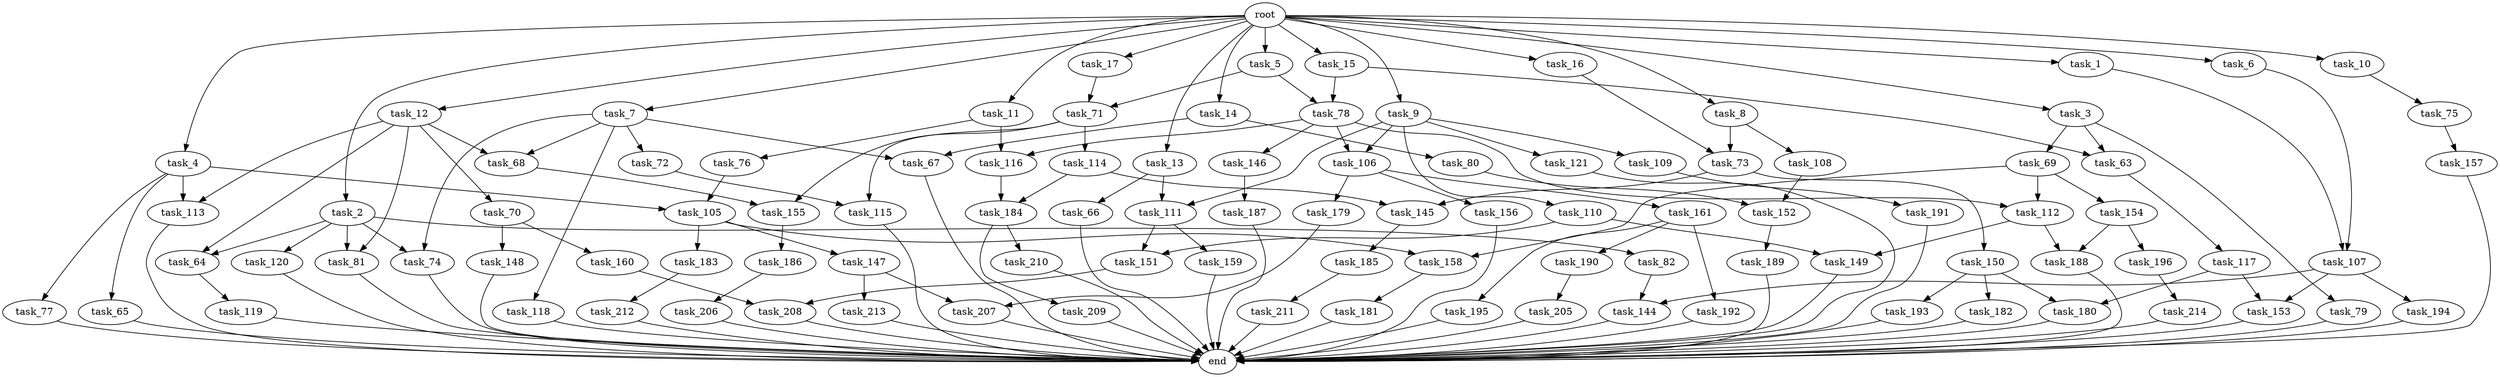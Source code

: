 digraph G {
  root [size="0.000000"];
  task_1 [size="1024.000000"];
  task_2 [size="1024.000000"];
  task_3 [size="1024.000000"];
  task_4 [size="1024.000000"];
  task_5 [size="1024.000000"];
  task_6 [size="1024.000000"];
  task_7 [size="1024.000000"];
  task_8 [size="1024.000000"];
  task_9 [size="1024.000000"];
  task_10 [size="1024.000000"];
  task_11 [size="1024.000000"];
  task_12 [size="1024.000000"];
  task_13 [size="1024.000000"];
  task_14 [size="1024.000000"];
  task_15 [size="1024.000000"];
  task_16 [size="1024.000000"];
  task_17 [size="1024.000000"];
  task_63 [size="1554778161152.000000"];
  task_64 [size="1717986918400.000000"];
  task_65 [size="137438953472.000000"];
  task_66 [size="137438953472.000000"];
  task_67 [size="446676598784.000000"];
  task_68 [size="1168231104512.000000"];
  task_69 [size="695784701952.000000"];
  task_70 [size="858993459200.000000"];
  task_71 [size="970662608896.000000"];
  task_72 [size="309237645312.000000"];
  task_73 [size="996432412672.000000"];
  task_74 [size="1168231104512.000000"];
  task_75 [size="420906795008.000000"];
  task_76 [size="77309411328.000000"];
  task_77 [size="137438953472.000000"];
  task_78 [size="1279900254208.000000"];
  task_79 [size="695784701952.000000"];
  task_80 [size="137438953472.000000"];
  task_81 [size="1717986918400.000000"];
  task_82 [size="858993459200.000000"];
  task_105 [size="833223655424.000000"];
  task_106 [size="730144440320.000000"];
  task_107 [size="558345748480.000000"];
  task_108 [size="137438953472.000000"];
  task_109 [size="309237645312.000000"];
  task_110 [size="309237645312.000000"];
  task_111 [size="446676598784.000000"];
  task_112 [size="558345748480.000000"];
  task_113 [size="996432412672.000000"];
  task_114 [size="214748364800.000000"];
  task_115 [size="429496729600.000000"];
  task_116 [size="498216206336.000000"];
  task_117 [size="695784701952.000000"];
  task_118 [size="309237645312.000000"];
  task_119 [size="137438953472.000000"];
  task_120 [size="858993459200.000000"];
  task_121 [size="309237645312.000000"];
  task_144 [size="730144440320.000000"];
  task_145 [size="214748364800.000000"];
  task_146 [size="420906795008.000000"];
  task_147 [size="549755813888.000000"];
  task_148 [size="214748364800.000000"];
  task_149 [size="274877906944.000000"];
  task_150 [size="77309411328.000000"];
  task_151 [size="558345748480.000000"];
  task_152 [size="618475290624.000000"];
  task_153 [size="730144440320.000000"];
  task_154 [size="137438953472.000000"];
  task_155 [size="292057776128.000000"];
  task_156 [size="420906795008.000000"];
  task_157 [size="77309411328.000000"];
  task_158 [size="687194767360.000000"];
  task_159 [size="420906795008.000000"];
  task_160 [size="214748364800.000000"];
  task_161 [size="420906795008.000000"];
  task_179 [size="420906795008.000000"];
  task_180 [size="970662608896.000000"];
  task_181 [size="214748364800.000000"];
  task_182 [size="549755813888.000000"];
  task_183 [size="549755813888.000000"];
  task_184 [size="446676598784.000000"];
  task_185 [size="549755813888.000000"];
  task_186 [size="137438953472.000000"];
  task_187 [size="858993459200.000000"];
  task_188 [size="274877906944.000000"];
  task_189 [size="137438953472.000000"];
  task_190 [size="858993459200.000000"];
  task_191 [size="34359738368.000000"];
  task_192 [size="858993459200.000000"];
  task_193 [size="549755813888.000000"];
  task_194 [size="309237645312.000000"];
  task_195 [size="858993459200.000000"];
  task_196 [size="137438953472.000000"];
  task_205 [size="34359738368.000000"];
  task_206 [size="214748364800.000000"];
  task_207 [size="1245540515840.000000"];
  task_208 [size="455266533376.000000"];
  task_209 [size="858993459200.000000"];
  task_210 [size="858993459200.000000"];
  task_211 [size="137438953472.000000"];
  task_212 [size="77309411328.000000"];
  task_213 [size="695784701952.000000"];
  task_214 [size="214748364800.000000"];
  end [size="0.000000"];

  root -> task_1 [size="1.000000"];
  root -> task_2 [size="1.000000"];
  root -> task_3 [size="1.000000"];
  root -> task_4 [size="1.000000"];
  root -> task_5 [size="1.000000"];
  root -> task_6 [size="1.000000"];
  root -> task_7 [size="1.000000"];
  root -> task_8 [size="1.000000"];
  root -> task_9 [size="1.000000"];
  root -> task_10 [size="1.000000"];
  root -> task_11 [size="1.000000"];
  root -> task_12 [size="1.000000"];
  root -> task_13 [size="1.000000"];
  root -> task_14 [size="1.000000"];
  root -> task_15 [size="1.000000"];
  root -> task_16 [size="1.000000"];
  root -> task_17 [size="1.000000"];
  task_1 -> task_107 [size="134217728.000000"];
  task_2 -> task_64 [size="838860800.000000"];
  task_2 -> task_74 [size="838860800.000000"];
  task_2 -> task_81 [size="838860800.000000"];
  task_2 -> task_82 [size="838860800.000000"];
  task_2 -> task_120 [size="838860800.000000"];
  task_3 -> task_63 [size="679477248.000000"];
  task_3 -> task_69 [size="679477248.000000"];
  task_3 -> task_79 [size="679477248.000000"];
  task_4 -> task_65 [size="134217728.000000"];
  task_4 -> task_77 [size="134217728.000000"];
  task_4 -> task_105 [size="134217728.000000"];
  task_4 -> task_113 [size="134217728.000000"];
  task_5 -> task_71 [size="411041792.000000"];
  task_5 -> task_78 [size="411041792.000000"];
  task_6 -> task_107 [size="411041792.000000"];
  task_7 -> task_67 [size="301989888.000000"];
  task_7 -> task_68 [size="301989888.000000"];
  task_7 -> task_72 [size="301989888.000000"];
  task_7 -> task_74 [size="301989888.000000"];
  task_7 -> task_118 [size="301989888.000000"];
  task_8 -> task_73 [size="134217728.000000"];
  task_8 -> task_108 [size="134217728.000000"];
  task_9 -> task_106 [size="301989888.000000"];
  task_9 -> task_109 [size="301989888.000000"];
  task_9 -> task_110 [size="301989888.000000"];
  task_9 -> task_111 [size="301989888.000000"];
  task_9 -> task_121 [size="301989888.000000"];
  task_10 -> task_75 [size="411041792.000000"];
  task_11 -> task_76 [size="75497472.000000"];
  task_11 -> task_116 [size="75497472.000000"];
  task_12 -> task_64 [size="838860800.000000"];
  task_12 -> task_68 [size="838860800.000000"];
  task_12 -> task_70 [size="838860800.000000"];
  task_12 -> task_81 [size="838860800.000000"];
  task_12 -> task_113 [size="838860800.000000"];
  task_13 -> task_66 [size="134217728.000000"];
  task_13 -> task_111 [size="134217728.000000"];
  task_14 -> task_67 [size="134217728.000000"];
  task_14 -> task_80 [size="134217728.000000"];
  task_15 -> task_63 [size="838860800.000000"];
  task_15 -> task_78 [size="838860800.000000"];
  task_16 -> task_73 [size="838860800.000000"];
  task_17 -> task_71 [size="536870912.000000"];
  task_63 -> task_117 [size="679477248.000000"];
  task_64 -> task_119 [size="134217728.000000"];
  task_65 -> end [size="1.000000"];
  task_66 -> end [size="1.000000"];
  task_67 -> end [size="1.000000"];
  task_68 -> task_155 [size="75497472.000000"];
  task_69 -> task_112 [size="134217728.000000"];
  task_69 -> task_154 [size="134217728.000000"];
  task_69 -> task_158 [size="134217728.000000"];
  task_70 -> task_148 [size="209715200.000000"];
  task_70 -> task_160 [size="209715200.000000"];
  task_71 -> task_114 [size="209715200.000000"];
  task_71 -> task_115 [size="209715200.000000"];
  task_71 -> task_155 [size="209715200.000000"];
  task_72 -> task_115 [size="209715200.000000"];
  task_73 -> task_145 [size="75497472.000000"];
  task_73 -> task_150 [size="75497472.000000"];
  task_74 -> end [size="1.000000"];
  task_75 -> task_157 [size="75497472.000000"];
  task_76 -> task_105 [size="679477248.000000"];
  task_77 -> end [size="1.000000"];
  task_78 -> task_106 [size="411041792.000000"];
  task_78 -> task_112 [size="411041792.000000"];
  task_78 -> task_116 [size="411041792.000000"];
  task_78 -> task_146 [size="411041792.000000"];
  task_79 -> end [size="1.000000"];
  task_80 -> task_152 [size="301989888.000000"];
  task_81 -> end [size="1.000000"];
  task_82 -> task_144 [size="411041792.000000"];
  task_105 -> task_147 [size="536870912.000000"];
  task_105 -> task_158 [size="536870912.000000"];
  task_105 -> task_183 [size="536870912.000000"];
  task_106 -> task_156 [size="411041792.000000"];
  task_106 -> task_161 [size="411041792.000000"];
  task_106 -> task_179 [size="411041792.000000"];
  task_107 -> task_144 [size="301989888.000000"];
  task_107 -> task_153 [size="301989888.000000"];
  task_107 -> task_194 [size="301989888.000000"];
  task_108 -> task_152 [size="301989888.000000"];
  task_109 -> task_191 [size="33554432.000000"];
  task_110 -> task_149 [size="134217728.000000"];
  task_110 -> task_151 [size="134217728.000000"];
  task_111 -> task_151 [size="411041792.000000"];
  task_111 -> task_159 [size="411041792.000000"];
  task_112 -> task_149 [size="134217728.000000"];
  task_112 -> task_188 [size="134217728.000000"];
  task_113 -> end [size="1.000000"];
  task_114 -> task_145 [size="134217728.000000"];
  task_114 -> task_184 [size="134217728.000000"];
  task_115 -> end [size="1.000000"];
  task_116 -> task_184 [size="301989888.000000"];
  task_117 -> task_153 [size="411041792.000000"];
  task_117 -> task_180 [size="411041792.000000"];
  task_118 -> end [size="1.000000"];
  task_119 -> end [size="1.000000"];
  task_120 -> end [size="1.000000"];
  task_121 -> end [size="1.000000"];
  task_144 -> end [size="1.000000"];
  task_145 -> task_185 [size="536870912.000000"];
  task_146 -> task_187 [size="838860800.000000"];
  task_147 -> task_207 [size="679477248.000000"];
  task_147 -> task_213 [size="679477248.000000"];
  task_148 -> end [size="1.000000"];
  task_149 -> end [size="1.000000"];
  task_150 -> task_180 [size="536870912.000000"];
  task_150 -> task_182 [size="536870912.000000"];
  task_150 -> task_193 [size="536870912.000000"];
  task_151 -> task_208 [size="411041792.000000"];
  task_152 -> task_189 [size="134217728.000000"];
  task_153 -> end [size="1.000000"];
  task_154 -> task_188 [size="134217728.000000"];
  task_154 -> task_196 [size="134217728.000000"];
  task_155 -> task_186 [size="134217728.000000"];
  task_156 -> end [size="1.000000"];
  task_157 -> end [size="1.000000"];
  task_158 -> task_181 [size="209715200.000000"];
  task_159 -> end [size="1.000000"];
  task_160 -> task_208 [size="33554432.000000"];
  task_161 -> task_190 [size="838860800.000000"];
  task_161 -> task_192 [size="838860800.000000"];
  task_161 -> task_195 [size="838860800.000000"];
  task_179 -> task_207 [size="536870912.000000"];
  task_180 -> end [size="1.000000"];
  task_181 -> end [size="1.000000"];
  task_182 -> end [size="1.000000"];
  task_183 -> task_212 [size="75497472.000000"];
  task_184 -> task_209 [size="838860800.000000"];
  task_184 -> task_210 [size="838860800.000000"];
  task_185 -> task_211 [size="134217728.000000"];
  task_186 -> task_206 [size="209715200.000000"];
  task_187 -> end [size="1.000000"];
  task_188 -> end [size="1.000000"];
  task_189 -> end [size="1.000000"];
  task_190 -> task_205 [size="33554432.000000"];
  task_191 -> end [size="1.000000"];
  task_192 -> end [size="1.000000"];
  task_193 -> end [size="1.000000"];
  task_194 -> end [size="1.000000"];
  task_195 -> end [size="1.000000"];
  task_196 -> task_214 [size="209715200.000000"];
  task_205 -> end [size="1.000000"];
  task_206 -> end [size="1.000000"];
  task_207 -> end [size="1.000000"];
  task_208 -> end [size="1.000000"];
  task_209 -> end [size="1.000000"];
  task_210 -> end [size="1.000000"];
  task_211 -> end [size="1.000000"];
  task_212 -> end [size="1.000000"];
  task_213 -> end [size="1.000000"];
  task_214 -> end [size="1.000000"];
}

